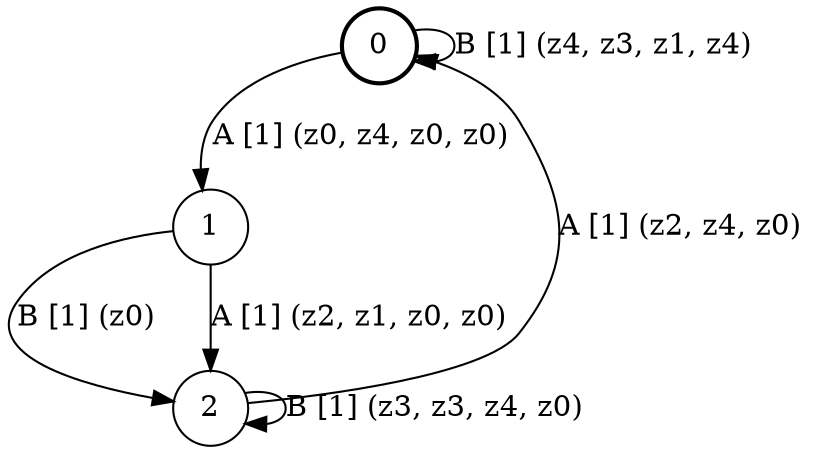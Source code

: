 # generated file, don't try to modify
# command: dot -Tpng <filename> > tree.png
digraph Automaton {
    node [shape = circle];
    0 [style = "bold"];
    0 -> 0 [label = "B [1] (z4, z3, z1, z4) "];
    0 -> 1 [label = "A [1] (z0, z4, z0, z0) "];
    1 -> 2 [label = "B [1] (z0) "];
    1 -> 2 [label = "A [1] (z2, z1, z0, z0) "];
    2 -> 2 [label = "B [1] (z3, z3, z4, z0) "];
    2 -> 0 [label = "A [1] (z2, z4, z0) "];
}
